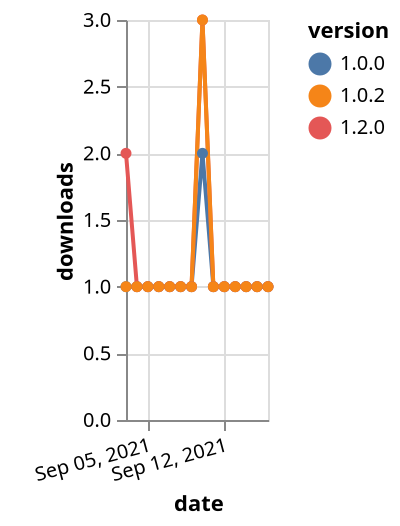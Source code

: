 {"$schema": "https://vega.github.io/schema/vega-lite/v5.json", "description": "A simple bar chart with embedded data.", "data": {"values": [{"date": "2021-09-03", "total": 157, "delta": 1, "version": "1.0.0"}, {"date": "2021-09-04", "total": 158, "delta": 1, "version": "1.0.0"}, {"date": "2021-09-05", "total": 159, "delta": 1, "version": "1.0.0"}, {"date": "2021-09-06", "total": 160, "delta": 1, "version": "1.0.0"}, {"date": "2021-09-07", "total": 161, "delta": 1, "version": "1.0.0"}, {"date": "2021-09-08", "total": 162, "delta": 1, "version": "1.0.0"}, {"date": "2021-09-09", "total": 163, "delta": 1, "version": "1.0.0"}, {"date": "2021-09-10", "total": 165, "delta": 2, "version": "1.0.0"}, {"date": "2021-09-11", "total": 166, "delta": 1, "version": "1.0.0"}, {"date": "2021-09-12", "total": 167, "delta": 1, "version": "1.0.0"}, {"date": "2021-09-13", "total": 168, "delta": 1, "version": "1.0.0"}, {"date": "2021-09-14", "total": 169, "delta": 1, "version": "1.0.0"}, {"date": "2021-09-15", "total": 170, "delta": 1, "version": "1.0.0"}, {"date": "2021-09-16", "total": 171, "delta": 1, "version": "1.0.0"}, {"date": "2021-09-03", "total": 131, "delta": 2, "version": "1.2.0"}, {"date": "2021-09-04", "total": 132, "delta": 1, "version": "1.2.0"}, {"date": "2021-09-05", "total": 133, "delta": 1, "version": "1.2.0"}, {"date": "2021-09-06", "total": 134, "delta": 1, "version": "1.2.0"}, {"date": "2021-09-07", "total": 135, "delta": 1, "version": "1.2.0"}, {"date": "2021-09-08", "total": 136, "delta": 1, "version": "1.2.0"}, {"date": "2021-09-09", "total": 137, "delta": 1, "version": "1.2.0"}, {"date": "2021-09-10", "total": 140, "delta": 3, "version": "1.2.0"}, {"date": "2021-09-11", "total": 141, "delta": 1, "version": "1.2.0"}, {"date": "2021-09-12", "total": 142, "delta": 1, "version": "1.2.0"}, {"date": "2021-09-13", "total": 143, "delta": 1, "version": "1.2.0"}, {"date": "2021-09-14", "total": 144, "delta": 1, "version": "1.2.0"}, {"date": "2021-09-15", "total": 145, "delta": 1, "version": "1.2.0"}, {"date": "2021-09-16", "total": 146, "delta": 1, "version": "1.2.0"}, {"date": "2021-09-03", "total": 150, "delta": 1, "version": "1.0.2"}, {"date": "2021-09-04", "total": 151, "delta": 1, "version": "1.0.2"}, {"date": "2021-09-05", "total": 152, "delta": 1, "version": "1.0.2"}, {"date": "2021-09-06", "total": 153, "delta": 1, "version": "1.0.2"}, {"date": "2021-09-07", "total": 154, "delta": 1, "version": "1.0.2"}, {"date": "2021-09-08", "total": 155, "delta": 1, "version": "1.0.2"}, {"date": "2021-09-09", "total": 156, "delta": 1, "version": "1.0.2"}, {"date": "2021-09-10", "total": 159, "delta": 3, "version": "1.0.2"}, {"date": "2021-09-11", "total": 160, "delta": 1, "version": "1.0.2"}, {"date": "2021-09-12", "total": 161, "delta": 1, "version": "1.0.2"}, {"date": "2021-09-13", "total": 162, "delta": 1, "version": "1.0.2"}, {"date": "2021-09-14", "total": 163, "delta": 1, "version": "1.0.2"}, {"date": "2021-09-15", "total": 164, "delta": 1, "version": "1.0.2"}, {"date": "2021-09-16", "total": 165, "delta": 1, "version": "1.0.2"}]}, "width": "container", "mark": {"type": "line", "point": {"filled": true}}, "encoding": {"x": {"field": "date", "type": "temporal", "timeUnit": "yearmonthdate", "title": "date", "axis": {"labelAngle": -15}}, "y": {"field": "delta", "type": "quantitative", "title": "downloads"}, "color": {"field": "version", "type": "nominal"}, "tooltip": {"field": "delta"}}}